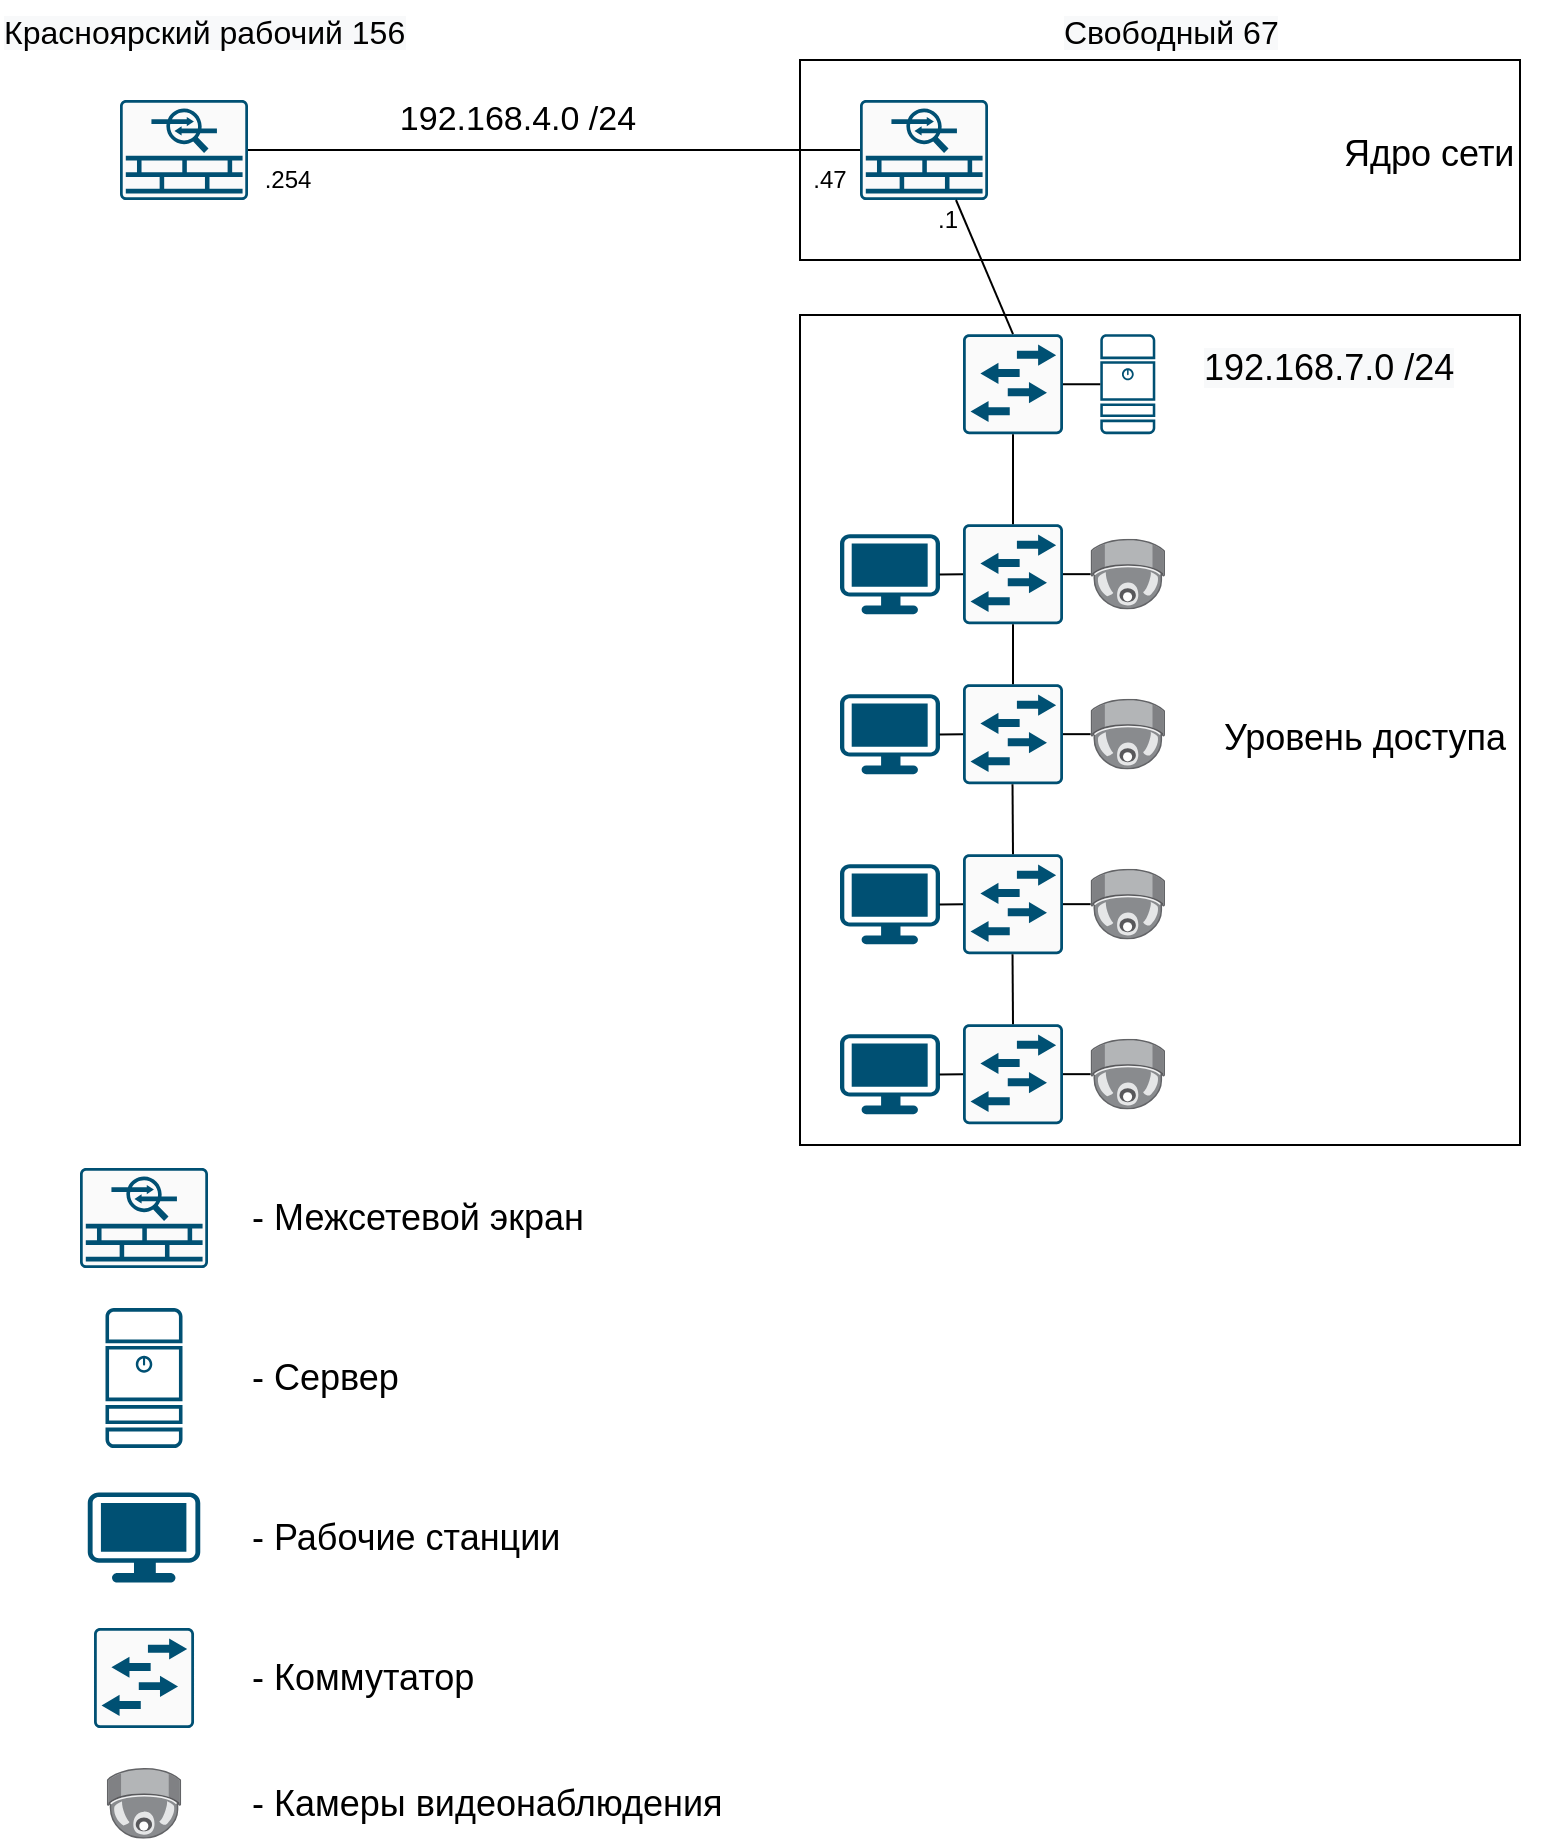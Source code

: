 <mxfile version="14.5.1" type="device"><diagram id="ORhLU4ATdLpTnSsvGH47" name="Страница 1"><mxGraphModel dx="1673" dy="967" grid="1" gridSize="10" guides="1" tooltips="1" connect="1" arrows="1" fold="1" page="1" pageScale="1" pageWidth="827" pageHeight="1169" math="0" shadow="0"><root><mxCell id="0"/><mxCell id="1" parent="0"/><mxCell id="ZM8F2n8jN46AH79v5xO8-30" value="" style="rounded=0;whiteSpace=wrap;html=1;fontSize=18;align=left;" vertex="1" parent="1"><mxGeometry x="410" y="157.5" width="360" height="415" as="geometry"/></mxCell><mxCell id="ZM8F2n8jN46AH79v5xO8-28" value="" style="rounded=0;whiteSpace=wrap;html=1;fontSize=18;align=left;" vertex="1" parent="1"><mxGeometry x="410" y="30" width="360" height="100" as="geometry"/></mxCell><mxCell id="Rwvyj7JYPpfR4Bqe0joi-2" value="" style="points=[[0.015,0.015,0],[0.985,0.015,0],[0.985,0.985,0],[0.015,0.985,0],[0.25,0,0],[0.5,0,0],[0.75,0,0],[1,0.25,0],[1,0.5,0],[1,0.75,0],[0.75,1,0],[0.5,1,0],[0.25,1,0],[0,0.75,0],[0,0.5,0],[0,0.25,0]];verticalLabelPosition=bottom;html=1;verticalAlign=top;aspect=fixed;align=center;pointerEvents=1;shape=mxgraph.cisco19.rect;prIcon=asa_5500;fillColor=#FAFAFA;strokeColor=#005073;" parent="1" vertex="1"><mxGeometry x="440" y="50" width="64" height="50" as="geometry"/></mxCell><mxCell id="Rwvyj7JYPpfR4Bqe0joi-3" value="" style="points=[[0.015,0.015,0],[0.985,0.015,0],[0.985,0.985,0],[0.015,0.985,0],[0.25,0,0],[0.5,0,0],[0.75,0,0],[1,0.25,0],[1,0.5,0],[1,0.75,0],[0.75,1,0],[0.5,1,0],[0.25,1,0],[0,0.75,0],[0,0.5,0],[0,0.25,0]];verticalLabelPosition=bottom;html=1;verticalAlign=top;aspect=fixed;align=center;pointerEvents=1;shape=mxgraph.cisco19.rect;prIcon=l2_switch;fillColor=#FAFAFA;strokeColor=#005073;" parent="1" vertex="1"><mxGeometry x="491.5" y="167.08" width="50" height="50" as="geometry"/></mxCell><mxCell id="Rwvyj7JYPpfR4Bqe0joi-4" value="" style="points=[[0.015,0.015,0],[0.985,0.015,0],[0.985,0.985,0],[0.015,0.985,0],[0.25,0,0],[0.5,0,0],[0.75,0,0],[1,0.25,0],[1,0.5,0],[1,0.75,0],[0.75,1,0],[0.5,1,0],[0.25,1,0],[0,0.75,0],[0,0.5,0],[0,0.25,0]];verticalLabelPosition=bottom;html=1;verticalAlign=top;aspect=fixed;align=center;pointerEvents=1;shape=mxgraph.cisco19.rect;prIcon=l2_switch;fillColor=#FAFAFA;strokeColor=#005073;" parent="1" vertex="1"><mxGeometry x="491.5" y="262.08" width="50" height="50" as="geometry"/></mxCell><mxCell id="Rwvyj7JYPpfR4Bqe0joi-5" value="" style="points=[[0.015,0.015,0],[0.985,0.015,0],[0.985,0.985,0],[0.015,0.985,0],[0.25,0,0],[0.5,0,0],[0.75,0,0],[1,0.25,0],[1,0.5,0],[1,0.75,0],[0.75,1,0],[0.5,1,0],[0.25,1,0],[0,0.75,0],[0,0.5,0],[0,0.25,0]];verticalLabelPosition=bottom;html=1;verticalAlign=top;aspect=fixed;align=center;pointerEvents=1;shape=mxgraph.cisco19.rect;prIcon=l2_switch;fillColor=#FAFAFA;strokeColor=#005073;" parent="1" vertex="1"><mxGeometry x="491.5" y="342.08" width="50" height="50" as="geometry"/></mxCell><mxCell id="Rwvyj7JYPpfR4Bqe0joi-6" value="" style="points=[[0.015,0.015,0],[0.985,0.015,0],[0.985,0.985,0],[0.015,0.985,0],[0.25,0,0],[0.5,0,0],[0.75,0,0],[1,0.25,0],[1,0.5,0],[1,0.75,0],[0.75,1,0],[0.5,1,0],[0.25,1,0],[0,0.75,0],[0,0.5,0],[0,0.25,0]];verticalLabelPosition=bottom;html=1;verticalAlign=top;aspect=fixed;align=center;pointerEvents=1;shape=mxgraph.cisco19.rect;prIcon=asa_5500;fillColor=#FAFAFA;strokeColor=#005073;" parent="1" vertex="1"><mxGeometry x="70" y="50" width="64" height="50" as="geometry"/></mxCell><mxCell id="Rwvyj7JYPpfR4Bqe0joi-9" value="" style="endArrow=none;html=1;entryX=0;entryY=0.5;entryDx=0;entryDy=0;entryPerimeter=0;exitX=1;exitY=0.5;exitDx=0;exitDy=0;exitPerimeter=0;" parent="1" source="Rwvyj7JYPpfR4Bqe0joi-6" target="Rwvyj7JYPpfR4Bqe0joi-2" edge="1"><mxGeometry width="50" height="50" relative="1" as="geometry"><mxPoint x="220" y="110" as="sourcePoint"/><mxPoint x="270" y="60" as="targetPoint"/><Array as="points"/></mxGeometry></mxCell><mxCell id="Rwvyj7JYPpfR4Bqe0joi-15" value="" style="endArrow=none;html=1;entryX=0.75;entryY=1;entryDx=0;entryDy=0;entryPerimeter=0;exitX=0.5;exitY=0;exitDx=0;exitDy=0;exitPerimeter=0;" parent="1" source="Rwvyj7JYPpfR4Bqe0joi-3" target="Rwvyj7JYPpfR4Bqe0joi-2" edge="1"><mxGeometry width="50" height="50" relative="1" as="geometry"><mxPoint x="330" y="150" as="sourcePoint"/><mxPoint x="380" y="100" as="targetPoint"/></mxGeometry></mxCell><mxCell id="Rwvyj7JYPpfR4Bqe0joi-16" value="" style="endArrow=none;html=1;entryX=0.5;entryY=1;entryDx=0;entryDy=0;entryPerimeter=0;exitX=0.5;exitY=0;exitDx=0;exitDy=0;exitPerimeter=0;" parent="1" source="Rwvyj7JYPpfR4Bqe0joi-4" target="Rwvyj7JYPpfR4Bqe0joi-3" edge="1"><mxGeometry width="50" height="50" relative="1" as="geometry"><mxPoint x="522.5" y="297.08" as="sourcePoint"/><mxPoint x="572.5" y="247.08" as="targetPoint"/></mxGeometry></mxCell><mxCell id="Rwvyj7JYPpfR4Bqe0joi-17" value="" style="endArrow=none;html=1;entryX=0.5;entryY=0;entryDx=0;entryDy=0;entryPerimeter=0;exitX=0.5;exitY=1;exitDx=0;exitDy=0;exitPerimeter=0;" parent="1" source="Rwvyj7JYPpfR4Bqe0joi-4" target="Rwvyj7JYPpfR4Bqe0joi-5" edge="1"><mxGeometry width="50" height="50" relative="1" as="geometry"><mxPoint x="516.5" y="402.08" as="sourcePoint"/><mxPoint x="572.5" y="332.08" as="targetPoint"/></mxGeometry></mxCell><mxCell id="Rwvyj7JYPpfR4Bqe0joi-18" value="" style="points=[[0.015,0.015,0],[0.985,0.015,0],[0.985,0.985,0],[0.015,0.985,0],[0.25,0,0],[0.5,0,0],[0.75,0,0],[1,0.25,0],[1,0.5,0],[1,0.75,0],[0.75,1,0],[0.5,1,0],[0.25,1,0],[0,0.75,0],[0,0.5,0],[0,0.25,0]];verticalLabelPosition=bottom;html=1;verticalAlign=top;aspect=fixed;align=center;pointerEvents=1;shape=mxgraph.cisco19.server;fillColor=#005073;strokeColor=none;" parent="1" vertex="1"><mxGeometry x="560.15" y="167.08" width="27.5" height="50" as="geometry"/></mxCell><mxCell id="Rwvyj7JYPpfR4Bqe0joi-20" value="" style="endArrow=none;html=1;exitX=1;exitY=0.5;exitDx=0;exitDy=0;exitPerimeter=0;entryX=0;entryY=0.5;entryDx=0;entryDy=0;entryPerimeter=0;" parent="1" source="Rwvyj7JYPpfR4Bqe0joi-3" target="Rwvyj7JYPpfR4Bqe0joi-18" edge="1"><mxGeometry width="50" height="50" relative="1" as="geometry"><mxPoint x="642.5" y="207.08" as="sourcePoint"/><mxPoint x="692.5" y="157.08" as="targetPoint"/></mxGeometry></mxCell><mxCell id="Rwvyj7JYPpfR4Bqe0joi-36" value="" style="points=[[0.03,0.03,0],[0.5,0,0],[0.97,0.03,0],[1,0.4,0],[0.97,0.745,0],[0.5,1,0],[0.03,0.745,0],[0,0.4,0]];verticalLabelPosition=bottom;html=1;verticalAlign=top;aspect=fixed;align=center;pointerEvents=1;shape=mxgraph.cisco19.workstation;fillColor=#005073;strokeColor=none;" parent="1" vertex="1"><mxGeometry x="430" y="267.08" width="50" height="40" as="geometry"/></mxCell><mxCell id="Rwvyj7JYPpfR4Bqe0joi-41" value="" style="points=[];aspect=fixed;html=1;align=center;shadow=0;dashed=0;image;image=img/lib/allied_telesis/security/Surveillance_Camera_Ceiling.svg;" parent="1" vertex="1"><mxGeometry x="555.3" y="269.38" width="37.2" height="35.4" as="geometry"/></mxCell><mxCell id="Rwvyj7JYPpfR4Bqe0joi-46" style="edgeStyle=orthogonalEdgeStyle;rounded=0;orthogonalLoop=1;jettySize=auto;html=1;exitX=0.5;exitY=1;exitDx=0;exitDy=0;" parent="1" edge="1"><mxGeometry relative="1" as="geometry"><mxPoint x="507.5" y="562.08" as="sourcePoint"/><mxPoint x="507.5" y="562.08" as="targetPoint"/></mxGeometry></mxCell><mxCell id="Rwvyj7JYPpfR4Bqe0joi-51" style="edgeStyle=orthogonalEdgeStyle;rounded=0;orthogonalLoop=1;jettySize=auto;html=1;exitX=0.5;exitY=1;exitDx=0;exitDy=0;" parent="1" edge="1"><mxGeometry relative="1" as="geometry"><mxPoint x="120" y="320" as="sourcePoint"/><mxPoint x="120" y="320" as="targetPoint"/></mxGeometry></mxCell><mxCell id="Rwvyj7JYPpfR4Bqe0joi-53" value=".1" style="text;html=1;strokeColor=none;fillColor=none;align=center;verticalAlign=middle;whiteSpace=wrap;rounded=0;" parent="1" vertex="1"><mxGeometry x="464" y="100" width="40" height="20" as="geometry"/></mxCell><mxCell id="Rwvyj7JYPpfR4Bqe0joi-54" value="&lt;font style=&quot;font-size: 17px&quot;&gt;192.168.4.0 /24&lt;/font&gt;" style="text;html=1;strokeColor=none;fillColor=none;align=center;verticalAlign=middle;whiteSpace=wrap;rounded=0;fontSize=14;" parent="1" vertex="1"><mxGeometry x="174" y="50" width="190" height="20" as="geometry"/></mxCell><mxCell id="Rwvyj7JYPpfR4Bqe0joi-55" value=".47" style="text;html=1;strokeColor=none;fillColor=none;align=center;verticalAlign=middle;whiteSpace=wrap;rounded=0;" parent="1" vertex="1"><mxGeometry x="405" y="80" width="40" height="20" as="geometry"/></mxCell><mxCell id="Rwvyj7JYPpfR4Bqe0joi-56" value=".254" style="text;html=1;strokeColor=none;fillColor=none;align=center;verticalAlign=middle;whiteSpace=wrap;rounded=0;" parent="1" vertex="1"><mxGeometry x="134" y="80" width="40" height="20" as="geometry"/></mxCell><mxCell id="ZM8F2n8jN46AH79v5xO8-1" value="&lt;span style=&quot;color: rgb(0, 0, 0); font-family: helvetica; font-size: 16px; font-style: normal; font-weight: 400; letter-spacing: normal; text-align: center; text-indent: 0px; text-transform: none; word-spacing: 0px; background-color: rgb(248, 249, 250); display: inline; float: none;&quot;&gt;Красноярский рабочий 156&lt;/span&gt;" style="text;whiteSpace=wrap;html=1;" vertex="1" parent="1"><mxGeometry x="10" width="230" height="30" as="geometry"/></mxCell><mxCell id="ZM8F2n8jN46AH79v5xO8-2" value="&lt;span style=&quot;color: rgb(0, 0, 0); font-family: helvetica; font-size: 16px; font-style: normal; font-weight: 400; letter-spacing: normal; text-align: right; text-indent: 0px; text-transform: none; word-spacing: 0px; background-color: rgb(248, 249, 250); display: inline; float: none;&quot;&gt;Свободный 67&lt;/span&gt;" style="text;whiteSpace=wrap;html=1;" vertex="1" parent="1"><mxGeometry x="540" width="130" height="30" as="geometry"/></mxCell><mxCell id="ZM8F2n8jN46AH79v5xO8-3" value="" style="points=[[0.015,0.015,0],[0.985,0.015,0],[0.985,0.985,0],[0.015,0.985,0],[0.25,0,0],[0.5,0,0],[0.75,0,0],[1,0.25,0],[1,0.5,0],[1,0.75,0],[0.75,1,0],[0.5,1,0],[0.25,1,0],[0,0.75,0],[0,0.5,0],[0,0.25,0]];verticalLabelPosition=bottom;html=1;verticalAlign=top;aspect=fixed;align=center;pointerEvents=1;shape=mxgraph.cisco19.rect;prIcon=l2_switch;fillColor=#FAFAFA;strokeColor=#005073;" vertex="1" parent="1"><mxGeometry x="491.5" y="427.08" width="50" height="50" as="geometry"/></mxCell><mxCell id="ZM8F2n8jN46AH79v5xO8-8" value="" style="points=[[0.015,0.015,0],[0.985,0.015,0],[0.985,0.985,0],[0.015,0.985,0],[0.25,0,0],[0.5,0,0],[0.75,0,0],[1,0.25,0],[1,0.5,0],[1,0.75,0],[0.75,1,0],[0.5,1,0],[0.25,1,0],[0,0.75,0],[0,0.5,0],[0,0.25,0]];verticalLabelPosition=bottom;html=1;verticalAlign=top;aspect=fixed;align=center;pointerEvents=1;shape=mxgraph.cisco19.rect;prIcon=l2_switch;fillColor=#FAFAFA;strokeColor=#005073;" vertex="1" parent="1"><mxGeometry x="491.5" y="512.08" width="50" height="50" as="geometry"/></mxCell><mxCell id="ZM8F2n8jN46AH79v5xO8-14" value="" style="endArrow=none;html=1;entryX=0.5;entryY=0;entryDx=0;entryDy=0;entryPerimeter=0;exitX=0.5;exitY=1;exitDx=0;exitDy=0;exitPerimeter=0;" edge="1" parent="1" target="ZM8F2n8jN46AH79v5xO8-3"><mxGeometry width="50" height="50" relative="1" as="geometry"><mxPoint x="516.26" y="392.08" as="sourcePoint"/><mxPoint x="516.26" y="422.08" as="targetPoint"/></mxGeometry></mxCell><mxCell id="ZM8F2n8jN46AH79v5xO8-15" value="" style="endArrow=none;html=1;entryX=0.5;entryY=0;entryDx=0;entryDy=0;entryPerimeter=0;exitX=0.5;exitY=1;exitDx=0;exitDy=0;exitPerimeter=0;" edge="1" parent="1"><mxGeometry width="50" height="50" relative="1" as="geometry"><mxPoint x="516.26" y="477.08" as="sourcePoint"/><mxPoint x="516.5" y="512.08" as="targetPoint"/></mxGeometry></mxCell><mxCell id="ZM8F2n8jN46AH79v5xO8-16" value="" style="points=[[0.015,0.015,0],[0.985,0.015,0],[0.985,0.985,0],[0.015,0.985,0],[0.25,0,0],[0.5,0,0],[0.75,0,0],[1,0.25,0],[1,0.5,0],[1,0.75,0],[0.75,1,0],[0.5,1,0],[0.25,1,0],[0,0.75,0],[0,0.5,0],[0,0.25,0]];verticalLabelPosition=bottom;html=1;verticalAlign=top;aspect=fixed;align=center;pointerEvents=1;shape=mxgraph.cisco19.rect;prIcon=asa_5500;fillColor=#FAFAFA;strokeColor=#005073;" vertex="1" parent="1"><mxGeometry x="50" y="584" width="64" height="50" as="geometry"/></mxCell><mxCell id="ZM8F2n8jN46AH79v5xO8-17" value="" style="points=[[0.015,0.015,0],[0.985,0.015,0],[0.985,0.985,0],[0.015,0.985,0],[0.25,0,0],[0.5,0,0],[0.75,0,0],[1,0.25,0],[1,0.5,0],[1,0.75,0],[0.75,1,0],[0.5,1,0],[0.25,1,0],[0,0.75,0],[0,0.5,0],[0,0.25,0]];verticalLabelPosition=bottom;html=1;verticalAlign=top;aspect=fixed;align=center;pointerEvents=1;shape=mxgraph.cisco19.rect;prIcon=l2_switch;fillColor=#FAFAFA;strokeColor=#005073;" vertex="1" parent="1"><mxGeometry x="57.01" y="814" width="50" height="50" as="geometry"/></mxCell><mxCell id="ZM8F2n8jN46AH79v5xO8-18" value="" style="points=[[0.015,0.015,0],[0.985,0.015,0],[0.985,0.985,0],[0.015,0.985,0],[0.25,0,0],[0.5,0,0],[0.75,0,0],[1,0.25,0],[1,0.5,0],[1,0.75,0],[0.75,1,0],[0.5,1,0],[0.25,1,0],[0,0.75,0],[0,0.5,0],[0,0.25,0]];verticalLabelPosition=bottom;html=1;verticalAlign=top;aspect=fixed;align=center;pointerEvents=1;shape=mxgraph.cisco19.server;fillColor=#005073;strokeColor=none;" vertex="1" parent="1"><mxGeometry x="62.75" y="654" width="38.5" height="70" as="geometry"/></mxCell><mxCell id="ZM8F2n8jN46AH79v5xO8-19" value="" style="points=[[0.03,0.03,0],[0.5,0,0],[0.97,0.03,0],[1,0.4,0],[0.97,0.745,0],[0.5,1,0],[0.03,0.745,0],[0,0.4,0]];verticalLabelPosition=bottom;html=1;verticalAlign=top;aspect=fixed;align=center;pointerEvents=1;shape=mxgraph.cisco19.workstation;fillColor=#005073;strokeColor=none;" vertex="1" parent="1"><mxGeometry x="53.88" y="746.3" width="56.25" height="45" as="geometry"/></mxCell><mxCell id="ZM8F2n8jN46AH79v5xO8-20" value="" style="points=[];aspect=fixed;html=1;align=center;shadow=0;dashed=0;image;image=img/lib/allied_telesis/security/Surveillance_Camera_Ceiling.svg;" vertex="1" parent="1"><mxGeometry x="63.41" y="884" width="37.2" height="35.4" as="geometry"/></mxCell><mxCell id="ZM8F2n8jN46AH79v5xO8-21" value="- Межсетевой экран" style="text;html=1;strokeColor=none;fillColor=none;align=left;verticalAlign=middle;whiteSpace=wrap;rounded=0;fontSize=18;" vertex="1" parent="1"><mxGeometry x="134" y="599" width="200" height="20" as="geometry"/></mxCell><mxCell id="ZM8F2n8jN46AH79v5xO8-22" value="- Сервер" style="text;html=1;strokeColor=none;fillColor=none;align=left;verticalAlign=middle;whiteSpace=wrap;rounded=0;fontSize=18;" vertex="1" parent="1"><mxGeometry x="134" y="679" width="80" height="20" as="geometry"/></mxCell><mxCell id="ZM8F2n8jN46AH79v5xO8-23" value="- Рабочие станции" style="text;html=1;strokeColor=none;fillColor=none;align=left;verticalAlign=middle;whiteSpace=wrap;rounded=0;fontSize=18;" vertex="1" parent="1"><mxGeometry x="134" y="758.8" width="176" height="20" as="geometry"/></mxCell><mxCell id="ZM8F2n8jN46AH79v5xO8-25" value="- Коммутатор" style="text;html=1;strokeColor=none;fillColor=none;align=left;verticalAlign=middle;whiteSpace=wrap;rounded=0;fontSize=18;" vertex="1" parent="1"><mxGeometry x="134" y="829" width="176" height="20" as="geometry"/></mxCell><mxCell id="ZM8F2n8jN46AH79v5xO8-26" value="- Камеры видеонаблюдения" style="text;html=1;strokeColor=none;fillColor=none;align=left;verticalAlign=middle;whiteSpace=wrap;rounded=0;fontSize=18;" vertex="1" parent="1"><mxGeometry x="134" y="891.7" width="256" height="20" as="geometry"/></mxCell><mxCell id="ZM8F2n8jN46AH79v5xO8-31" value="Ядро сети" style="text;whiteSpace=wrap;html=1;fontSize=18;" vertex="1" parent="1"><mxGeometry x="680" y="60" width="90" height="30" as="geometry"/></mxCell><mxCell id="ZM8F2n8jN46AH79v5xO8-34" value="Уровень доступа" style="text;whiteSpace=wrap;html=1;fontSize=18;" vertex="1" parent="1"><mxGeometry x="620" y="352.08" width="170" height="40" as="geometry"/></mxCell><mxCell id="ZM8F2n8jN46AH79v5xO8-35" value="" style="endArrow=none;html=1;fontSize=18;exitX=1;exitY=0.5;exitDx=0;exitDy=0;exitPerimeter=0;" edge="1" parent="1" source="Rwvyj7JYPpfR4Bqe0joi-4" target="Rwvyj7JYPpfR4Bqe0joi-41"><mxGeometry width="50" height="50" relative="1" as="geometry"><mxPoint x="432.5" y="302.08" as="sourcePoint"/><mxPoint x="482.5" y="252.08" as="targetPoint"/></mxGeometry></mxCell><mxCell id="ZM8F2n8jN46AH79v5xO8-38" value="" style="endArrow=none;html=1;fontSize=18;exitX=0.996;exitY=0.504;exitDx=0;exitDy=0;exitPerimeter=0;entryX=0;entryY=0.5;entryDx=0;entryDy=0;entryPerimeter=0;" edge="1" parent="1" source="Rwvyj7JYPpfR4Bqe0joi-36" target="Rwvyj7JYPpfR4Bqe0joi-4"><mxGeometry width="50" height="50" relative="1" as="geometry"><mxPoint x="551.5" y="297.08" as="sourcePoint"/><mxPoint x="565.3" y="297.08" as="targetPoint"/></mxGeometry></mxCell><mxCell id="ZM8F2n8jN46AH79v5xO8-39" value="" style="points=[[0.03,0.03,0],[0.5,0,0],[0.97,0.03,0],[1,0.4,0],[0.97,0.745,0],[0.5,1,0],[0.03,0.745,0],[0,0.4,0]];verticalLabelPosition=bottom;html=1;verticalAlign=top;aspect=fixed;align=center;pointerEvents=1;shape=mxgraph.cisco19.workstation;fillColor=#005073;strokeColor=none;" vertex="1" parent="1"><mxGeometry x="430" y="347.08" width="50" height="40" as="geometry"/></mxCell><mxCell id="ZM8F2n8jN46AH79v5xO8-40" value="" style="points=[];aspect=fixed;html=1;align=center;shadow=0;dashed=0;image;image=img/lib/allied_telesis/security/Surveillance_Camera_Ceiling.svg;" vertex="1" parent="1"><mxGeometry x="555.3" y="349.38" width="37.2" height="35.4" as="geometry"/></mxCell><mxCell id="ZM8F2n8jN46AH79v5xO8-41" value="" style="endArrow=none;html=1;fontSize=18;exitX=1;exitY=0.5;exitDx=0;exitDy=0;exitPerimeter=0;" edge="1" parent="1" target="ZM8F2n8jN46AH79v5xO8-40"><mxGeometry width="50" height="50" relative="1" as="geometry"><mxPoint x="541.5" y="367.08" as="sourcePoint"/><mxPoint x="482.5" y="332.08" as="targetPoint"/></mxGeometry></mxCell><mxCell id="ZM8F2n8jN46AH79v5xO8-42" value="" style="endArrow=none;html=1;fontSize=18;exitX=0.996;exitY=0.504;exitDx=0;exitDy=0;exitPerimeter=0;entryX=0;entryY=0.5;entryDx=0;entryDy=0;entryPerimeter=0;" edge="1" parent="1" source="ZM8F2n8jN46AH79v5xO8-39"><mxGeometry width="50" height="50" relative="1" as="geometry"><mxPoint x="551.5" y="377.08" as="sourcePoint"/><mxPoint x="491.5" y="367.08" as="targetPoint"/></mxGeometry></mxCell><mxCell id="ZM8F2n8jN46AH79v5xO8-43" value="" style="points=[[0.03,0.03,0],[0.5,0,0],[0.97,0.03,0],[1,0.4,0],[0.97,0.745,0],[0.5,1,0],[0.03,0.745,0],[0,0.4,0]];verticalLabelPosition=bottom;html=1;verticalAlign=top;aspect=fixed;align=center;pointerEvents=1;shape=mxgraph.cisco19.workstation;fillColor=#005073;strokeColor=none;" vertex="1" parent="1"><mxGeometry x="430" y="432.08" width="50" height="40" as="geometry"/></mxCell><mxCell id="ZM8F2n8jN46AH79v5xO8-44" value="" style="points=[];aspect=fixed;html=1;align=center;shadow=0;dashed=0;image;image=img/lib/allied_telesis/security/Surveillance_Camera_Ceiling.svg;" vertex="1" parent="1"><mxGeometry x="555.3" y="434.38" width="37.2" height="35.4" as="geometry"/></mxCell><mxCell id="ZM8F2n8jN46AH79v5xO8-45" value="" style="endArrow=none;html=1;fontSize=18;exitX=1;exitY=0.5;exitDx=0;exitDy=0;exitPerimeter=0;" edge="1" parent="1" target="ZM8F2n8jN46AH79v5xO8-44"><mxGeometry width="50" height="50" relative="1" as="geometry"><mxPoint x="541.5" y="452.08" as="sourcePoint"/><mxPoint x="482.5" y="417.08" as="targetPoint"/></mxGeometry></mxCell><mxCell id="ZM8F2n8jN46AH79v5xO8-46" value="" style="endArrow=none;html=1;fontSize=18;exitX=0.996;exitY=0.504;exitDx=0;exitDy=0;exitPerimeter=0;entryX=0;entryY=0.5;entryDx=0;entryDy=0;entryPerimeter=0;" edge="1" parent="1" source="ZM8F2n8jN46AH79v5xO8-43"><mxGeometry width="50" height="50" relative="1" as="geometry"><mxPoint x="551.5" y="462.08" as="sourcePoint"/><mxPoint x="491.5" y="452.08" as="targetPoint"/></mxGeometry></mxCell><mxCell id="ZM8F2n8jN46AH79v5xO8-47" value="" style="points=[[0.03,0.03,0],[0.5,0,0],[0.97,0.03,0],[1,0.4,0],[0.97,0.745,0],[0.5,1,0],[0.03,0.745,0],[0,0.4,0]];verticalLabelPosition=bottom;html=1;verticalAlign=top;aspect=fixed;align=center;pointerEvents=1;shape=mxgraph.cisco19.workstation;fillColor=#005073;strokeColor=none;" vertex="1" parent="1"><mxGeometry x="430" y="517.08" width="50" height="40" as="geometry"/></mxCell><mxCell id="ZM8F2n8jN46AH79v5xO8-48" value="" style="points=[];aspect=fixed;html=1;align=center;shadow=0;dashed=0;image;image=img/lib/allied_telesis/security/Surveillance_Camera_Ceiling.svg;" vertex="1" parent="1"><mxGeometry x="555.3" y="519.38" width="37.2" height="35.4" as="geometry"/></mxCell><mxCell id="ZM8F2n8jN46AH79v5xO8-49" value="" style="endArrow=none;html=1;fontSize=18;exitX=1;exitY=0.5;exitDx=0;exitDy=0;exitPerimeter=0;" edge="1" parent="1" target="ZM8F2n8jN46AH79v5xO8-48"><mxGeometry width="50" height="50" relative="1" as="geometry"><mxPoint x="541.5" y="537.08" as="sourcePoint"/><mxPoint x="482.5" y="502.08" as="targetPoint"/></mxGeometry></mxCell><mxCell id="ZM8F2n8jN46AH79v5xO8-50" value="" style="endArrow=none;html=1;fontSize=18;exitX=0.996;exitY=0.504;exitDx=0;exitDy=0;exitPerimeter=0;entryX=0;entryY=0.5;entryDx=0;entryDy=0;entryPerimeter=0;" edge="1" parent="1" source="ZM8F2n8jN46AH79v5xO8-47"><mxGeometry width="50" height="50" relative="1" as="geometry"><mxPoint x="551.5" y="547.08" as="sourcePoint"/><mxPoint x="491.5" y="537.08" as="targetPoint"/></mxGeometry></mxCell><mxCell id="ZM8F2n8jN46AH79v5xO8-51" value="&lt;span style=&quot;color: rgb(0, 0, 0); font-family: helvetica; font-size: 18px; font-style: normal; font-weight: 400; letter-spacing: normal; text-align: center; text-indent: 0px; text-transform: none; word-spacing: 0px; background-color: rgb(248, 249, 250); display: inline; float: none;&quot;&gt;192.168.7.0 /24&lt;/span&gt;" style="text;whiteSpace=wrap;html=1;fontSize=18;" vertex="1" parent="1"><mxGeometry x="610" y="167.08" width="150" height="40" as="geometry"/></mxCell></root></mxGraphModel></diagram></mxfile>